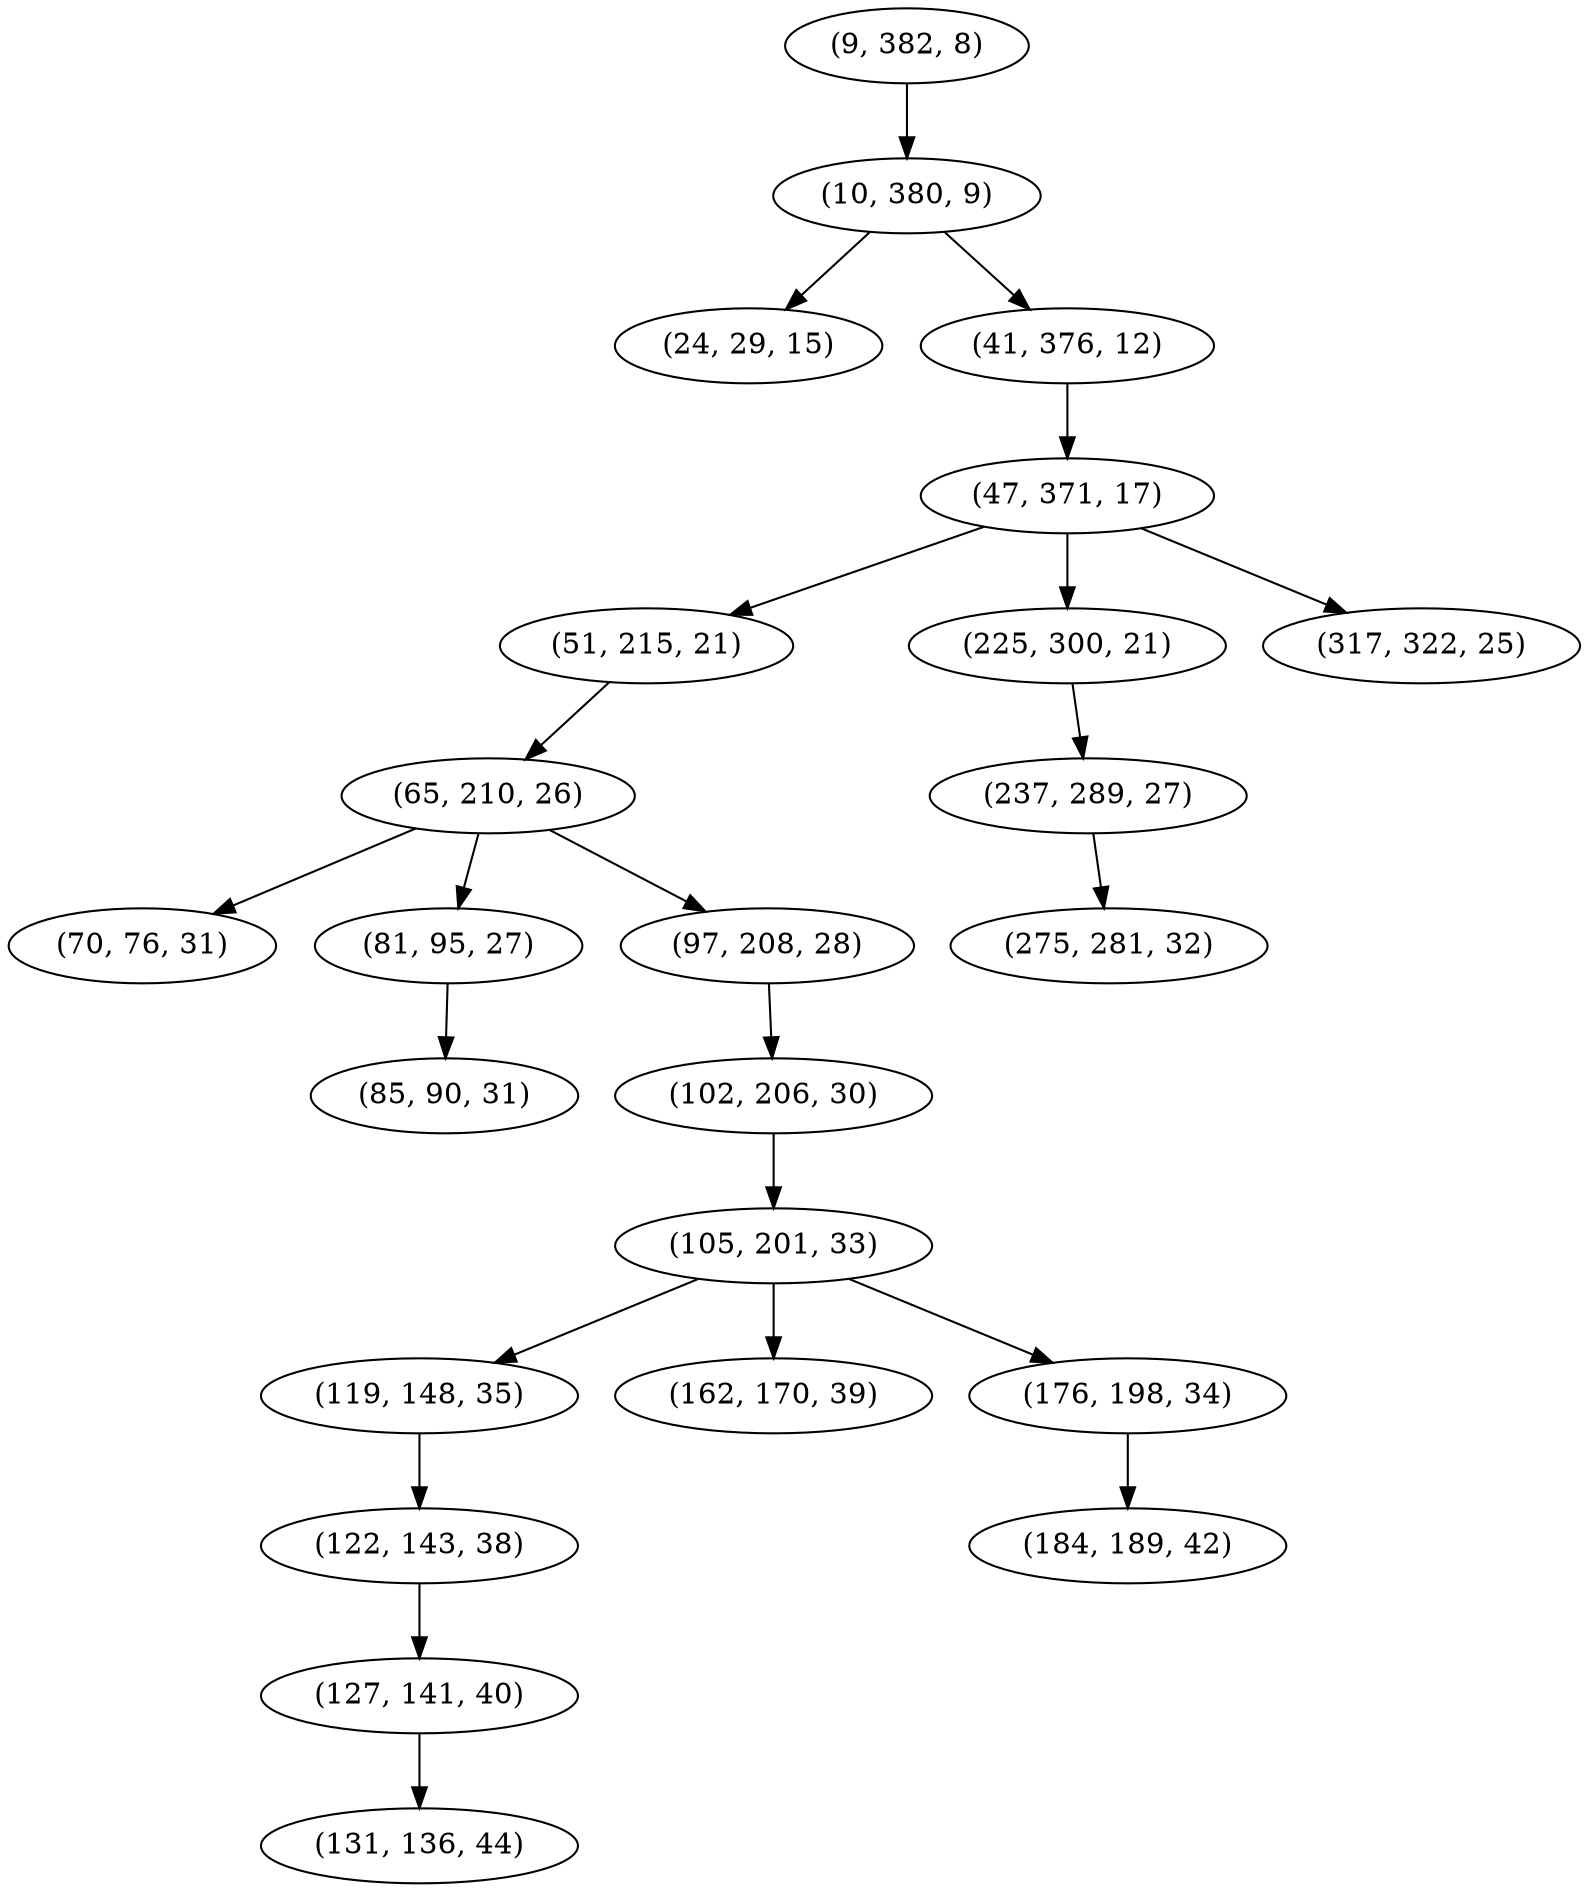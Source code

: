 digraph tree {
    "(9, 382, 8)";
    "(10, 380, 9)";
    "(24, 29, 15)";
    "(41, 376, 12)";
    "(47, 371, 17)";
    "(51, 215, 21)";
    "(65, 210, 26)";
    "(70, 76, 31)";
    "(81, 95, 27)";
    "(85, 90, 31)";
    "(97, 208, 28)";
    "(102, 206, 30)";
    "(105, 201, 33)";
    "(119, 148, 35)";
    "(122, 143, 38)";
    "(127, 141, 40)";
    "(131, 136, 44)";
    "(162, 170, 39)";
    "(176, 198, 34)";
    "(184, 189, 42)";
    "(225, 300, 21)";
    "(237, 289, 27)";
    "(275, 281, 32)";
    "(317, 322, 25)";
    "(9, 382, 8)" -> "(10, 380, 9)";
    "(10, 380, 9)" -> "(24, 29, 15)";
    "(10, 380, 9)" -> "(41, 376, 12)";
    "(41, 376, 12)" -> "(47, 371, 17)";
    "(47, 371, 17)" -> "(51, 215, 21)";
    "(47, 371, 17)" -> "(225, 300, 21)";
    "(47, 371, 17)" -> "(317, 322, 25)";
    "(51, 215, 21)" -> "(65, 210, 26)";
    "(65, 210, 26)" -> "(70, 76, 31)";
    "(65, 210, 26)" -> "(81, 95, 27)";
    "(65, 210, 26)" -> "(97, 208, 28)";
    "(81, 95, 27)" -> "(85, 90, 31)";
    "(97, 208, 28)" -> "(102, 206, 30)";
    "(102, 206, 30)" -> "(105, 201, 33)";
    "(105, 201, 33)" -> "(119, 148, 35)";
    "(105, 201, 33)" -> "(162, 170, 39)";
    "(105, 201, 33)" -> "(176, 198, 34)";
    "(119, 148, 35)" -> "(122, 143, 38)";
    "(122, 143, 38)" -> "(127, 141, 40)";
    "(127, 141, 40)" -> "(131, 136, 44)";
    "(176, 198, 34)" -> "(184, 189, 42)";
    "(225, 300, 21)" -> "(237, 289, 27)";
    "(237, 289, 27)" -> "(275, 281, 32)";
}

